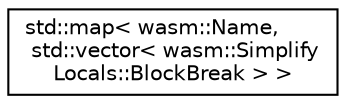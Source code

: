 digraph "Graphical Class Hierarchy"
{
  edge [fontname="Helvetica",fontsize="10",labelfontname="Helvetica",labelfontsize="10"];
  node [fontname="Helvetica",fontsize="10",shape=record];
  rankdir="LR";
  Node0 [label="std::map\< wasm::Name,\l std::vector\< wasm::Simplify\lLocals::BlockBreak \> \>",height=0.2,width=0.4,color="black", fillcolor="white", style="filled",URL="$classstd_1_1map.html"];
}
